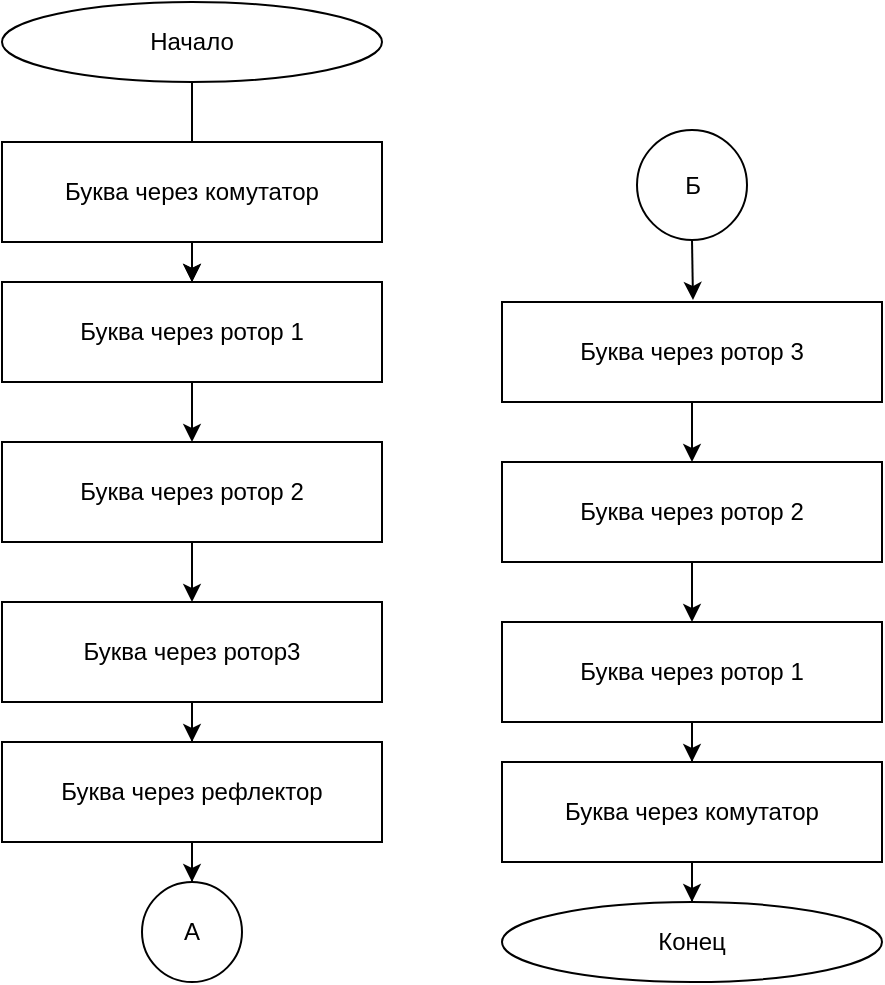 <mxfile version="24.7.5">
  <diagram name="Page-1" id="1n1N_2L46IX28LnUbEB5">
    <mxGraphModel dx="1434" dy="844" grid="1" gridSize="10" guides="1" tooltips="1" connect="1" arrows="1" fold="1" page="1" pageScale="1" pageWidth="690" pageHeight="980" math="0" shadow="0">
      <root>
        <mxCell id="0" />
        <mxCell id="1" parent="0" />
        <mxCell id="IcuIUFkSu8N3AjVT4SCI-9" value="" style="edgeStyle=orthogonalEdgeStyle;rounded=0;orthogonalLoop=1;jettySize=auto;html=1;" edge="1" parent="1" source="IcuIUFkSu8N3AjVT4SCI-1" target="IcuIUFkSu8N3AjVT4SCI-6">
          <mxGeometry relative="1" as="geometry" />
        </mxCell>
        <mxCell id="IcuIUFkSu8N3AjVT4SCI-1" value="Начало" style="ellipse;whiteSpace=wrap;html=1;" vertex="1" parent="1">
          <mxGeometry x="230" y="120" width="190" height="40" as="geometry" />
        </mxCell>
        <mxCell id="IcuIUFkSu8N3AjVT4SCI-8" value="" style="edgeStyle=orthogonalEdgeStyle;rounded=0;orthogonalLoop=1;jettySize=auto;html=1;" edge="1" parent="1" source="IcuIUFkSu8N3AjVT4SCI-2" target="IcuIUFkSu8N3AjVT4SCI-6">
          <mxGeometry relative="1" as="geometry" />
        </mxCell>
        <mxCell id="IcuIUFkSu8N3AjVT4SCI-2" value="Буква через комутатор" style="rounded=0;whiteSpace=wrap;html=1;" vertex="1" parent="1">
          <mxGeometry x="230" y="190" width="190" height="50" as="geometry" />
        </mxCell>
        <mxCell id="IcuIUFkSu8N3AjVT4SCI-13" value="" style="edgeStyle=orthogonalEdgeStyle;rounded=0;orthogonalLoop=1;jettySize=auto;html=1;" edge="1" parent="1" source="IcuIUFkSu8N3AjVT4SCI-3" target="IcuIUFkSu8N3AjVT4SCI-12">
          <mxGeometry relative="1" as="geometry" />
        </mxCell>
        <mxCell id="IcuIUFkSu8N3AjVT4SCI-3" value="Буква через рефлектор" style="rounded=0;whiteSpace=wrap;html=1;" vertex="1" parent="1">
          <mxGeometry x="230" y="490" width="190" height="50" as="geometry" />
        </mxCell>
        <mxCell id="IcuIUFkSu8N3AjVT4SCI-11" value="" style="edgeStyle=orthogonalEdgeStyle;rounded=0;orthogonalLoop=1;jettySize=auto;html=1;" edge="1" parent="1" source="IcuIUFkSu8N3AjVT4SCI-4" target="IcuIUFkSu8N3AjVT4SCI-3">
          <mxGeometry relative="1" as="geometry" />
        </mxCell>
        <mxCell id="IcuIUFkSu8N3AjVT4SCI-4" value="Буква через ротор3" style="rounded=0;whiteSpace=wrap;html=1;" vertex="1" parent="1">
          <mxGeometry x="230" y="420" width="190" height="50" as="geometry" />
        </mxCell>
        <mxCell id="IcuIUFkSu8N3AjVT4SCI-10" value="" style="edgeStyle=orthogonalEdgeStyle;rounded=0;orthogonalLoop=1;jettySize=auto;html=1;" edge="1" parent="1" source="IcuIUFkSu8N3AjVT4SCI-5" target="IcuIUFkSu8N3AjVT4SCI-4">
          <mxGeometry relative="1" as="geometry" />
        </mxCell>
        <mxCell id="IcuIUFkSu8N3AjVT4SCI-5" value="Буква через ротор 2" style="rounded=0;whiteSpace=wrap;html=1;" vertex="1" parent="1">
          <mxGeometry x="230" y="340" width="190" height="50" as="geometry" />
        </mxCell>
        <mxCell id="IcuIUFkSu8N3AjVT4SCI-7" value="" style="edgeStyle=orthogonalEdgeStyle;rounded=0;orthogonalLoop=1;jettySize=auto;html=1;" edge="1" parent="1" source="IcuIUFkSu8N3AjVT4SCI-6" target="IcuIUFkSu8N3AjVT4SCI-5">
          <mxGeometry relative="1" as="geometry" />
        </mxCell>
        <mxCell id="IcuIUFkSu8N3AjVT4SCI-6" value="Буква через ротор 1" style="rounded=0;whiteSpace=wrap;html=1;" vertex="1" parent="1">
          <mxGeometry x="230" y="260" width="190" height="50" as="geometry" />
        </mxCell>
        <mxCell id="IcuIUFkSu8N3AjVT4SCI-12" value="А" style="ellipse;whiteSpace=wrap;html=1;aspect=fixed;" vertex="1" parent="1">
          <mxGeometry x="300" y="560" width="50" height="50" as="geometry" />
        </mxCell>
        <mxCell id="IcuIUFkSu8N3AjVT4SCI-15" value="Конец" style="ellipse;whiteSpace=wrap;html=1;" vertex="1" parent="1">
          <mxGeometry x="480" y="570" width="190" height="40" as="geometry" />
        </mxCell>
        <mxCell id="IcuIUFkSu8N3AjVT4SCI-28" value="" style="edgeStyle=orthogonalEdgeStyle;rounded=0;orthogonalLoop=1;jettySize=auto;html=1;" edge="1" parent="1" source="IcuIUFkSu8N3AjVT4SCI-19" target="IcuIUFkSu8N3AjVT4SCI-15">
          <mxGeometry relative="1" as="geometry" />
        </mxCell>
        <mxCell id="IcuIUFkSu8N3AjVT4SCI-19" value="Буква через комутатор" style="rounded=0;whiteSpace=wrap;html=1;" vertex="1" parent="1">
          <mxGeometry x="480" y="500" width="190" height="50" as="geometry" />
        </mxCell>
        <mxCell id="IcuIUFkSu8N3AjVT4SCI-20" value="" style="edgeStyle=orthogonalEdgeStyle;rounded=0;orthogonalLoop=1;jettySize=auto;html=1;" edge="1" parent="1" source="IcuIUFkSu8N3AjVT4SCI-21" target="IcuIUFkSu8N3AjVT4SCI-19">
          <mxGeometry relative="1" as="geometry" />
        </mxCell>
        <mxCell id="IcuIUFkSu8N3AjVT4SCI-21" value="Буква через ротор 1" style="rounded=0;whiteSpace=wrap;html=1;" vertex="1" parent="1">
          <mxGeometry x="480" y="430" width="190" height="50" as="geometry" />
        </mxCell>
        <mxCell id="IcuIUFkSu8N3AjVT4SCI-22" value="" style="edgeStyle=orthogonalEdgeStyle;rounded=0;orthogonalLoop=1;jettySize=auto;html=1;" edge="1" parent="1" source="IcuIUFkSu8N3AjVT4SCI-23" target="IcuIUFkSu8N3AjVT4SCI-21">
          <mxGeometry relative="1" as="geometry" />
        </mxCell>
        <mxCell id="IcuIUFkSu8N3AjVT4SCI-23" value="Буква через ротор 2" style="rounded=0;whiteSpace=wrap;html=1;" vertex="1" parent="1">
          <mxGeometry x="480" y="350" width="190" height="50" as="geometry" />
        </mxCell>
        <mxCell id="IcuIUFkSu8N3AjVT4SCI-24" value="" style="edgeStyle=orthogonalEdgeStyle;rounded=0;orthogonalLoop=1;jettySize=auto;html=1;" edge="1" parent="1" source="IcuIUFkSu8N3AjVT4SCI-25" target="IcuIUFkSu8N3AjVT4SCI-23">
          <mxGeometry relative="1" as="geometry" />
        </mxCell>
        <mxCell id="IcuIUFkSu8N3AjVT4SCI-25" value="Буква через ротор 3" style="rounded=0;whiteSpace=wrap;html=1;" vertex="1" parent="1">
          <mxGeometry x="480" y="270" width="190" height="50" as="geometry" />
        </mxCell>
        <mxCell id="IcuIUFkSu8N3AjVT4SCI-26" value="Б" style="ellipse;whiteSpace=wrap;html=1;aspect=fixed;" vertex="1" parent="1">
          <mxGeometry x="547.5" y="184" width="55" height="55" as="geometry" />
        </mxCell>
        <mxCell id="IcuIUFkSu8N3AjVT4SCI-30" value="" style="endArrow=classic;html=1;rounded=0;exitX=0.5;exitY=1;exitDx=0;exitDy=0;" edge="1" parent="1" source="IcuIUFkSu8N3AjVT4SCI-26">
          <mxGeometry width="50" height="50" relative="1" as="geometry">
            <mxPoint x="507.5" y="529" as="sourcePoint" />
            <mxPoint x="575.5" y="269" as="targetPoint" />
          </mxGeometry>
        </mxCell>
      </root>
    </mxGraphModel>
  </diagram>
</mxfile>
